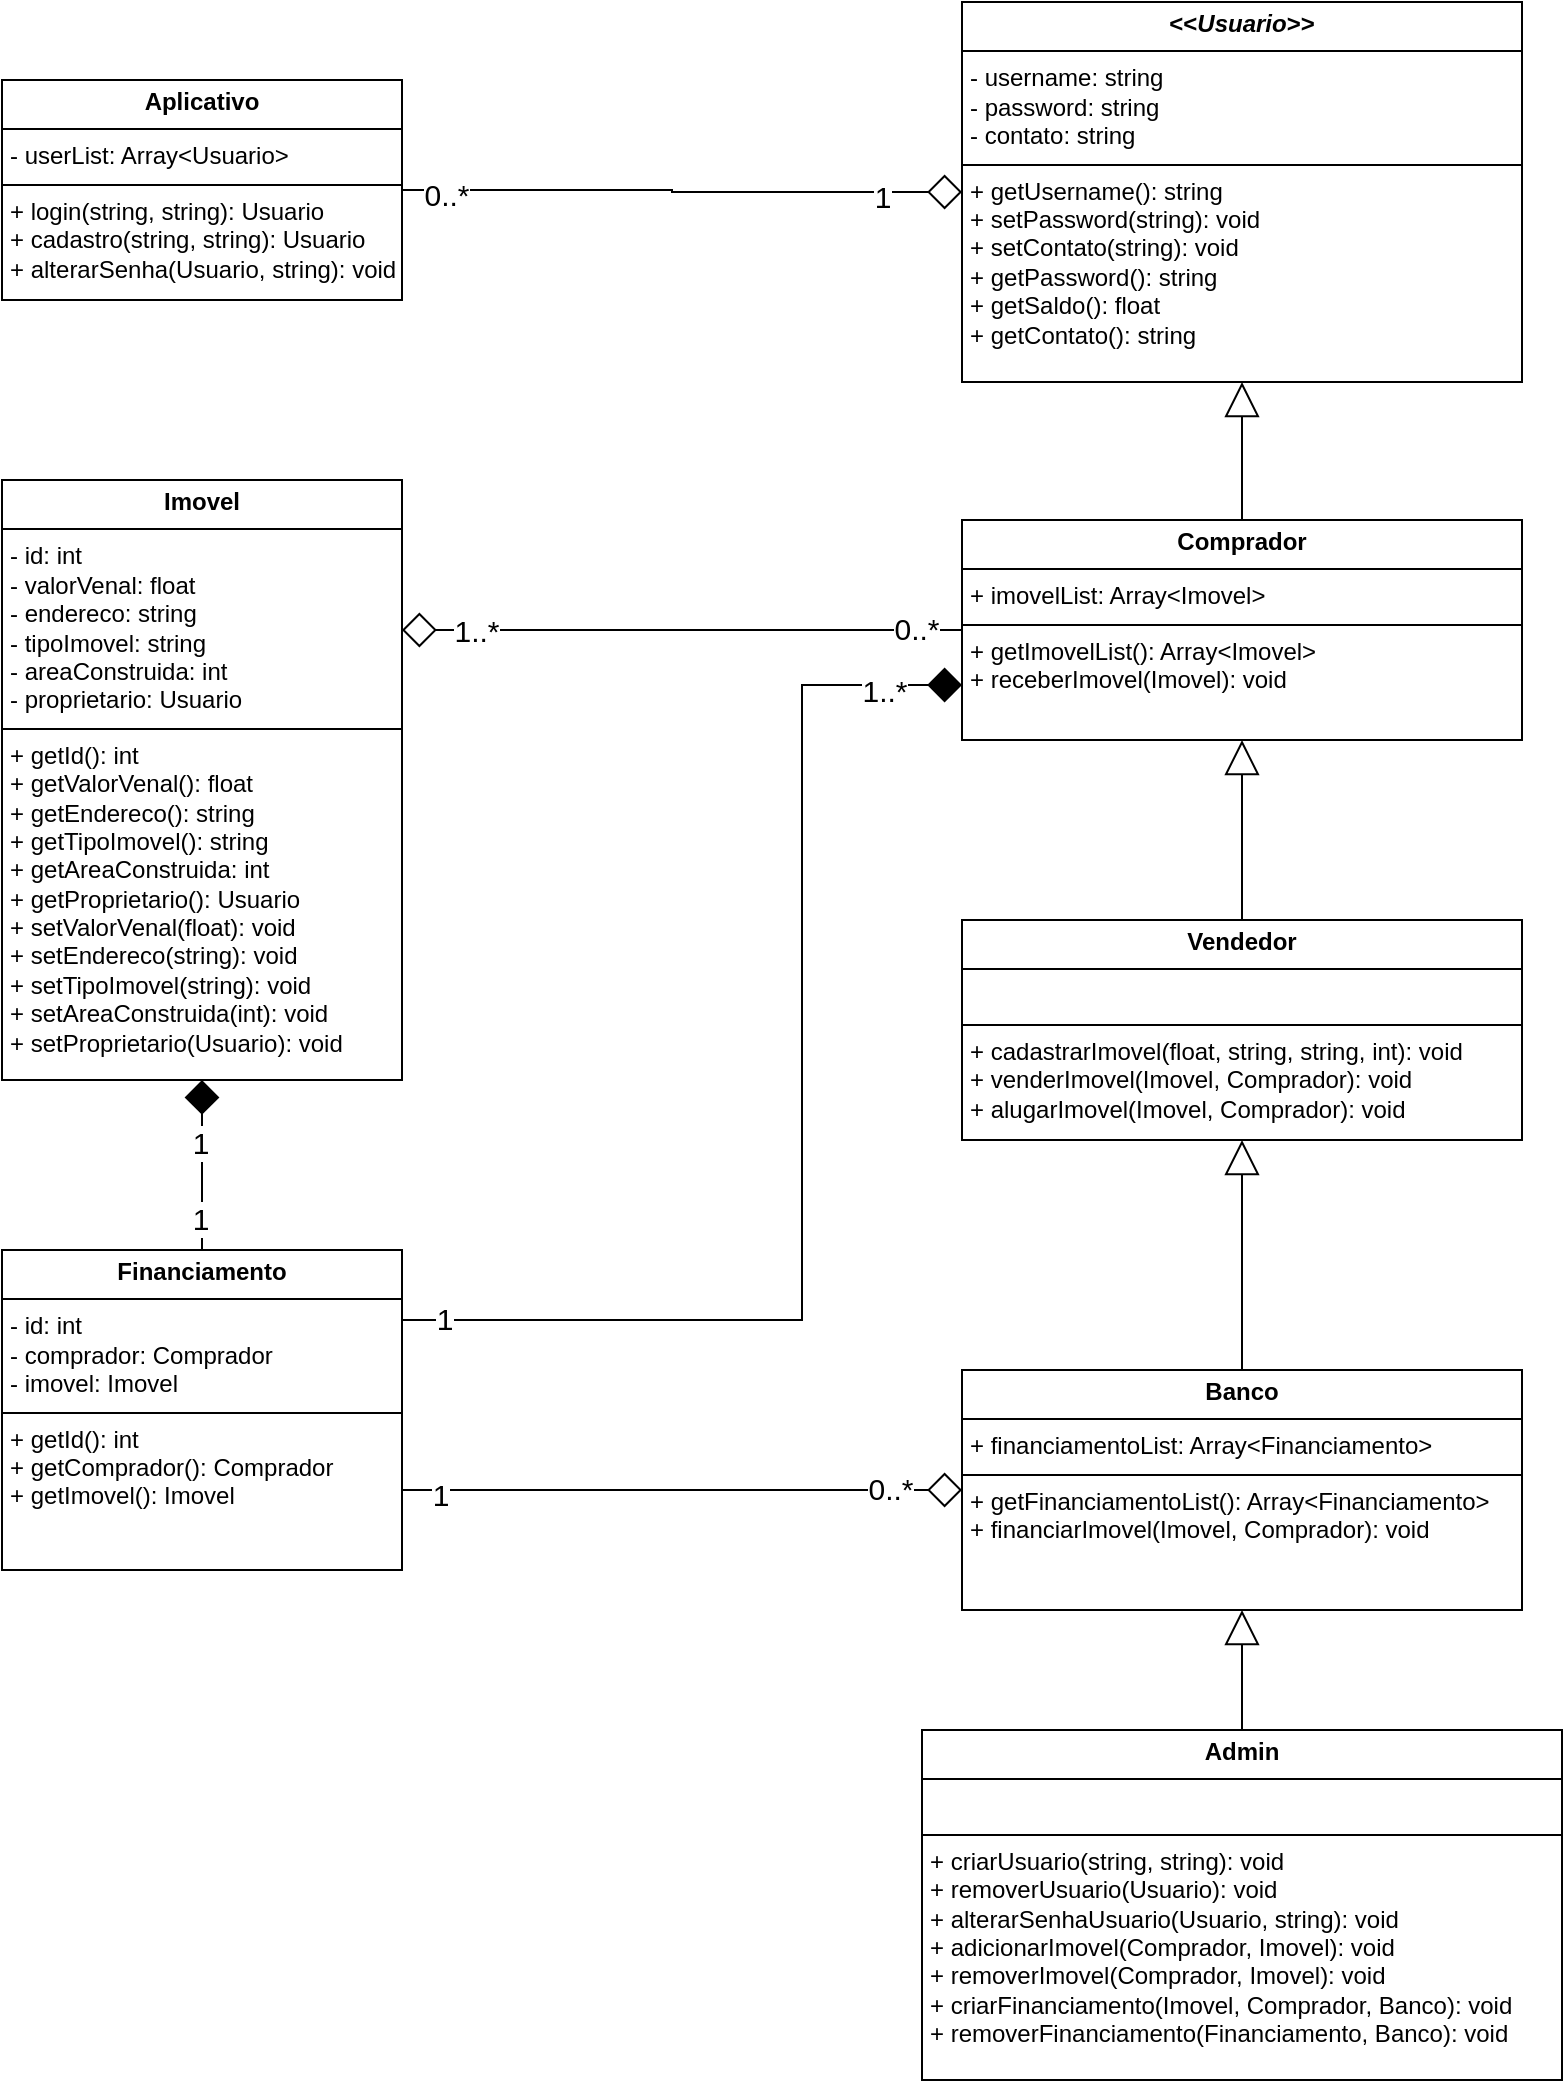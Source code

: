 <mxfile version="24.7.7">
  <diagram name="Página-1" id="cYCdgh8DBQUUWK6fmryK">
    <mxGraphModel dx="1687" dy="847" grid="1" gridSize="10" guides="1" tooltips="1" connect="1" arrows="1" fold="1" page="1" pageScale="1" pageWidth="827" pageHeight="1169" math="0" shadow="0">
      <root>
        <mxCell id="0" />
        <mxCell id="1" parent="0" />
        <mxCell id="sYIlCMfjPA97ZymjQfmf-5" value="&lt;p style=&quot;margin:0px;margin-top:4px;text-align:center;&quot;&gt;&lt;b&gt;&amp;lt;&amp;lt;&lt;i&gt;Usuario&lt;/i&gt;&amp;gt;&amp;gt;&lt;/b&gt;&lt;/p&gt;&lt;hr size=&quot;1&quot; style=&quot;border-style:solid;&quot;&gt;&lt;p style=&quot;margin:0px;margin-left:4px;&quot;&gt;- username: string&lt;/p&gt;&lt;p style=&quot;margin:0px;margin-left:4px;&quot;&gt;- password: string&lt;/p&gt;&lt;p style=&quot;margin:0px;margin-left:4px;&quot;&gt;- contato: string&lt;br&gt;&lt;/p&gt;&lt;hr size=&quot;1&quot; style=&quot;border-style:solid;&quot;&gt;&lt;p style=&quot;margin:0px;margin-left:4px;&quot;&gt;+ getUsername(): string&lt;/p&gt;&lt;p style=&quot;margin:0px;margin-left:4px;&quot;&gt;+ setPassword(string): void&lt;/p&gt;&lt;p style=&quot;margin:0px;margin-left:4px;&quot;&gt;+ setContato(string): void&lt;br&gt;&lt;/p&gt;&lt;p style=&quot;margin:0px;margin-left:4px;&quot;&gt;+ getPassword(): string&lt;/p&gt;&lt;p style=&quot;margin:0px;margin-left:4px;&quot;&gt;+ getSaldo(): float&lt;br&gt;&lt;/p&gt;&lt;p style=&quot;margin:0px;margin-left:4px;&quot;&gt;+ getContato(): string&lt;/p&gt;" style="verticalAlign=top;align=left;overflow=fill;html=1;whiteSpace=wrap;" vertex="1" parent="1">
          <mxGeometry x="520" y="10" width="280" height="190" as="geometry" />
        </mxCell>
        <mxCell id="sYIlCMfjPA97ZymjQfmf-11" style="edgeStyle=orthogonalEdgeStyle;rounded=0;orthogonalLoop=1;jettySize=auto;html=1;entryX=0.5;entryY=1;entryDx=0;entryDy=0;endArrow=block;endFill=0;endSize=15;" edge="1" parent="1" source="sYIlCMfjPA97ZymjQfmf-6" target="sYIlCMfjPA97ZymjQfmf-5">
          <mxGeometry relative="1" as="geometry" />
        </mxCell>
        <mxCell id="sYIlCMfjPA97ZymjQfmf-27" style="edgeStyle=orthogonalEdgeStyle;rounded=0;orthogonalLoop=1;jettySize=auto;html=1;entryX=1;entryY=0.25;entryDx=0;entryDy=0;endSize=15;endArrow=diamond;endFill=0;" edge="1" parent="1" source="sYIlCMfjPA97ZymjQfmf-6" target="sYIlCMfjPA97ZymjQfmf-18">
          <mxGeometry relative="1" as="geometry" />
        </mxCell>
        <mxCell id="sYIlCMfjPA97ZymjQfmf-29" value="1..*" style="edgeLabel;html=1;align=center;verticalAlign=middle;resizable=0;points=[];fontSize=15;" vertex="1" connectable="0" parent="sYIlCMfjPA97ZymjQfmf-27">
          <mxGeometry x="0.739" relative="1" as="geometry">
            <mxPoint as="offset" />
          </mxGeometry>
        </mxCell>
        <mxCell id="sYIlCMfjPA97ZymjQfmf-30" value="0..*" style="edgeLabel;html=1;align=center;verticalAlign=middle;resizable=0;points=[];fontSize=15;" vertex="1" connectable="0" parent="sYIlCMfjPA97ZymjQfmf-27">
          <mxGeometry x="-0.832" y="-1" relative="1" as="geometry">
            <mxPoint as="offset" />
          </mxGeometry>
        </mxCell>
        <mxCell id="sYIlCMfjPA97ZymjQfmf-6" value="&lt;p style=&quot;margin:0px;margin-top:4px;text-align:center;&quot;&gt;&lt;b&gt;Comprador&lt;/b&gt;&lt;/p&gt;&lt;hr size=&quot;1&quot; style=&quot;border-style:solid;&quot;&gt;&lt;p style=&quot;margin:0px;margin-left:4px;&quot;&gt;+ imovelList: Array&amp;lt;Imovel&amp;gt; &lt;br&gt;&lt;/p&gt;&lt;hr size=&quot;1&quot; style=&quot;border-style:solid;&quot;&gt;&lt;p style=&quot;margin:0px;margin-left:4px;&quot;&gt;+ getImovelList(): Array&amp;lt;Imovel&amp;gt;&lt;/p&gt;&lt;p style=&quot;margin:0px;margin-left:4px;&quot;&gt;+ receberImovel(Imovel): void&lt;br&gt;&lt;/p&gt;" style="verticalAlign=top;align=left;overflow=fill;html=1;whiteSpace=wrap;" vertex="1" parent="1">
          <mxGeometry x="520" y="269" width="280" height="110" as="geometry" />
        </mxCell>
        <mxCell id="sYIlCMfjPA97ZymjQfmf-12" style="edgeStyle=orthogonalEdgeStyle;rounded=0;orthogonalLoop=1;jettySize=auto;html=1;endArrow=block;endFill=0;entryX=0.5;entryY=1;entryDx=0;entryDy=0;endSize=15;" edge="1" parent="1" source="sYIlCMfjPA97ZymjQfmf-7" target="sYIlCMfjPA97ZymjQfmf-6">
          <mxGeometry relative="1" as="geometry">
            <mxPoint x="680" y="339" as="targetPoint" />
          </mxGeometry>
        </mxCell>
        <mxCell id="sYIlCMfjPA97ZymjQfmf-7" value="&lt;p style=&quot;margin:0px;margin-top:4px;text-align:center;&quot;&gt;&lt;b&gt;Vendedor&lt;/b&gt;&lt;/p&gt;&lt;hr size=&quot;1&quot; style=&quot;border-style:solid;&quot;&gt;&lt;p style=&quot;margin:0px;margin-left:4px;&quot;&gt;&lt;br&gt;&lt;/p&gt;&lt;hr size=&quot;1&quot; style=&quot;border-style:solid;&quot;&gt;&lt;p style=&quot;margin:0px;margin-left:4px;&quot;&gt;+ cadastrarImovel(float, string, string, int): void&lt;/p&gt;&lt;p style=&quot;margin:0px;margin-left:4px;&quot;&gt;+ venderImovel(Imovel, Comprador): void&lt;/p&gt;&lt;p style=&quot;margin:0px;margin-left:4px;&quot;&gt;+ alugarImovel(Imovel, Comprador): void&lt;br&gt;&lt;/p&gt;&lt;p style=&quot;margin:0px;margin-left:4px;&quot;&gt;&lt;br&gt;&lt;/p&gt;" style="verticalAlign=top;align=left;overflow=fill;html=1;whiteSpace=wrap;" vertex="1" parent="1">
          <mxGeometry x="520" y="469" width="280" height="110" as="geometry" />
        </mxCell>
        <mxCell id="sYIlCMfjPA97ZymjQfmf-13" style="edgeStyle=orthogonalEdgeStyle;rounded=0;orthogonalLoop=1;jettySize=auto;html=1;entryX=0.5;entryY=1;entryDx=0;entryDy=0;endArrow=block;endFill=0;endSize=15;" edge="1" parent="1" source="sYIlCMfjPA97ZymjQfmf-8" target="sYIlCMfjPA97ZymjQfmf-7">
          <mxGeometry relative="1" as="geometry" />
        </mxCell>
        <mxCell id="sYIlCMfjPA97ZymjQfmf-8" value="&lt;p style=&quot;margin:0px;margin-top:4px;text-align:center;&quot;&gt;&lt;b&gt;Banco&lt;/b&gt;&lt;/p&gt;&lt;hr size=&quot;1&quot; style=&quot;border-style:solid;&quot;&gt;&lt;p style=&quot;margin:0px;margin-left:4px;&quot;&gt;+ financiamentoList: Array&amp;lt;Financiamento&amp;gt;&lt;br&gt;&lt;/p&gt;&lt;hr size=&quot;1&quot; style=&quot;border-style:solid;&quot;&gt;&lt;p style=&quot;margin:0px;margin-left:4px;&quot;&gt;+ getFinanciamentoList(): Array&amp;lt;Financiamento&amp;gt;&lt;br&gt;&lt;/p&gt;&lt;p style=&quot;margin:0px;margin-left:4px;&quot;&gt;+ financiarImovel(Imovel, Comprador): void&lt;/p&gt;&lt;p style=&quot;margin:0px;margin-left:4px;&quot;&gt;&lt;br&gt;&lt;/p&gt;" style="verticalAlign=top;align=left;overflow=fill;html=1;whiteSpace=wrap;" vertex="1" parent="1">
          <mxGeometry x="520" y="694" width="280" height="120" as="geometry" />
        </mxCell>
        <mxCell id="sYIlCMfjPA97ZymjQfmf-14" style="edgeStyle=orthogonalEdgeStyle;rounded=0;orthogonalLoop=1;jettySize=auto;html=1;entryX=0.5;entryY=1;entryDx=0;entryDy=0;endArrow=block;endFill=0;endSize=15;" edge="1" parent="1" source="sYIlCMfjPA97ZymjQfmf-9" target="sYIlCMfjPA97ZymjQfmf-8">
          <mxGeometry relative="1" as="geometry" />
        </mxCell>
        <mxCell id="sYIlCMfjPA97ZymjQfmf-9" value="&lt;p style=&quot;margin:0px;margin-top:4px;text-align:center;&quot;&gt;&lt;b&gt;Admin&lt;/b&gt;&lt;/p&gt;&lt;hr size=&quot;1&quot; style=&quot;border-style:solid;&quot;&gt;&lt;p style=&quot;margin:0px;margin-left:4px;&quot;&gt;&lt;br&gt;&lt;/p&gt;&lt;hr size=&quot;1&quot; style=&quot;border-style:solid;&quot;&gt;&lt;p style=&quot;margin:0px;margin-left:4px;&quot;&gt;+ criarUsuario(string, string): void&lt;/p&gt;&lt;p style=&quot;margin:0px;margin-left:4px;&quot;&gt;+ removerUsuario(Usuario): void&lt;/p&gt;&lt;p style=&quot;margin:0px;margin-left:4px;&quot;&gt;+ alterarSenhaUsuario(Usuario, string): void&lt;br&gt;&lt;/p&gt;&lt;p style=&quot;margin:0px;margin-left:4px;&quot;&gt;+ adicionarImovel(Comprador, Imovel): void&lt;/p&gt;&lt;p style=&quot;margin:0px;margin-left:4px;&quot;&gt;+ removerImovel(Comprador, Imovel): void&lt;/p&gt;&lt;p style=&quot;margin:0px;margin-left:4px;&quot;&gt;+ criarFinanciamento(Imovel, Comprador, Banco): void&lt;/p&gt;&lt;p style=&quot;margin:0px;margin-left:4px;&quot;&gt;+ removerFinanciamento(Financiamento, Banco): void&lt;br&gt;&lt;/p&gt;" style="verticalAlign=top;align=left;overflow=fill;html=1;whiteSpace=wrap;" vertex="1" parent="1">
          <mxGeometry x="500" y="874" width="320" height="175" as="geometry" />
        </mxCell>
        <mxCell id="sYIlCMfjPA97ZymjQfmf-26" style="edgeStyle=orthogonalEdgeStyle;rounded=0;orthogonalLoop=1;jettySize=auto;html=1;entryX=0;entryY=0.5;entryDx=0;entryDy=0;endSize=15;endArrow=diamond;endFill=0;fontSize=20;" edge="1" parent="1" source="sYIlCMfjPA97ZymjQfmf-15" target="sYIlCMfjPA97ZymjQfmf-5">
          <mxGeometry relative="1" as="geometry" />
        </mxCell>
        <mxCell id="sYIlCMfjPA97ZymjQfmf-40" value="1" style="edgeLabel;html=1;align=center;verticalAlign=middle;resizable=0;points=[];fontSize=15;" vertex="1" connectable="0" parent="sYIlCMfjPA97ZymjQfmf-26">
          <mxGeometry x="0.715" y="-2" relative="1" as="geometry">
            <mxPoint as="offset" />
          </mxGeometry>
        </mxCell>
        <mxCell id="sYIlCMfjPA97ZymjQfmf-41" value="0..*" style="edgeLabel;html=1;align=center;verticalAlign=middle;resizable=0;points=[];fontSize=15;" vertex="1" connectable="0" parent="sYIlCMfjPA97ZymjQfmf-26">
          <mxGeometry x="-0.848" y="-2" relative="1" as="geometry">
            <mxPoint as="offset" />
          </mxGeometry>
        </mxCell>
        <mxCell id="sYIlCMfjPA97ZymjQfmf-15" value="&lt;p style=&quot;margin:0px;margin-top:4px;text-align:center;&quot;&gt;&lt;b&gt;Aplicativo&lt;/b&gt;&lt;br&gt;&lt;/p&gt;&lt;hr size=&quot;1&quot; style=&quot;border-style:solid;&quot;&gt;&lt;p style=&quot;margin:0px;margin-left:4px;&quot;&gt;- userList: Array&amp;lt;Usuario&amp;gt;&lt;br&gt;&lt;/p&gt;&lt;hr size=&quot;1&quot; style=&quot;border-style:solid;&quot;&gt;&lt;p style=&quot;margin:0px;margin-left:4px;&quot;&gt;+ login(string, string): Usuario&lt;br&gt;&lt;/p&gt;&lt;p style=&quot;margin:0px;margin-left:4px;&quot;&gt;+ cadastro(string, string): Usuario&lt;/p&gt;&lt;p style=&quot;margin:0px;margin-left:4px;&quot;&gt;+ alterarSenha(Usuario, string): void&lt;br&gt;&lt;/p&gt;" style="verticalAlign=top;align=left;overflow=fill;html=1;whiteSpace=wrap;" vertex="1" parent="1">
          <mxGeometry x="40" y="49" width="200" height="110" as="geometry" />
        </mxCell>
        <mxCell id="sYIlCMfjPA97ZymjQfmf-18" value="&lt;p style=&quot;margin:0px;margin-top:4px;text-align:center;&quot;&gt;&lt;b&gt;Imovel&lt;/b&gt;&lt;br&gt;&lt;/p&gt;&lt;hr size=&quot;1&quot; style=&quot;border-style:solid;&quot;&gt;&lt;p style=&quot;margin:0px;margin-left:4px;&quot;&gt;- id: int&lt;/p&gt;&lt;p style=&quot;margin:0px;margin-left:4px;&quot;&gt;- valorVenal: float&lt;br&gt;&lt;/p&gt;&lt;p style=&quot;margin:0px;margin-left:4px;&quot;&gt;- endereco: string&lt;br&gt;&lt;/p&gt;&lt;p style=&quot;margin:0px;margin-left:4px;&quot;&gt;- tipoImovel: string&lt;br&gt;&lt;/p&gt;&lt;p style=&quot;margin:0px;margin-left:4px;&quot;&gt;- areaConstruida: int&lt;/p&gt;&lt;p style=&quot;margin:0px;margin-left:4px;&quot;&gt;- proprietario: Usuario&lt;br&gt;&lt;/p&gt;&lt;hr size=&quot;1&quot; style=&quot;border-style:solid;&quot;&gt;&lt;p style=&quot;margin:0px;margin-left:4px;&quot;&gt;+ getId(): int&lt;br&gt;&lt;/p&gt;&lt;p style=&quot;margin:0px;margin-left:4px;&quot;&gt;+ getValorVenal(): float&lt;/p&gt;&lt;p style=&quot;margin:0px;margin-left:4px;&quot;&gt;+ getEndereco(): string&lt;/p&gt;&lt;p style=&quot;margin:0px;margin-left:4px;&quot;&gt;+ getTipoImovel(): string&lt;/p&gt;&lt;p style=&quot;margin:0px;margin-left:4px;&quot;&gt;+ getAreaConstruida: int&lt;/p&gt;&lt;p style=&quot;margin:0px;margin-left:4px;&quot;&gt;+ getProprietario(): Usuario&lt;br&gt;&lt;/p&gt;&lt;p style=&quot;margin:0px;margin-left:4px;&quot;&gt;+ setValorVenal(float): void&lt;/p&gt;&lt;p style=&quot;margin:0px;margin-left:4px;&quot;&gt;+ setEndereco(string): void&lt;/p&gt;&lt;p style=&quot;margin:0px;margin-left:4px;&quot;&gt;+ setTipoImovel(string): void&lt;br&gt;+ setAreaConstruida(int): void&lt;/p&gt;&lt;p style=&quot;margin:0px;margin-left:4px;&quot;&gt;+ setProprietario(Usuario): void&lt;br&gt;&lt;/p&gt;&lt;p style=&quot;margin:0px;margin-left:4px;&quot;&gt;&lt;br&gt;&lt;/p&gt;" style="verticalAlign=top;align=left;overflow=fill;html=1;whiteSpace=wrap;" vertex="1" parent="1">
          <mxGeometry x="40" y="249" width="200" height="300" as="geometry" />
        </mxCell>
        <mxCell id="sYIlCMfjPA97ZymjQfmf-22" style="edgeStyle=orthogonalEdgeStyle;rounded=0;orthogonalLoop=1;jettySize=auto;html=1;entryX=0.5;entryY=1;entryDx=0;entryDy=0;endSize=15;endArrow=diamond;endFill=1;" edge="1" parent="1" source="sYIlCMfjPA97ZymjQfmf-20" target="sYIlCMfjPA97ZymjQfmf-18">
          <mxGeometry relative="1" as="geometry" />
        </mxCell>
        <mxCell id="sYIlCMfjPA97ZymjQfmf-23" style="edgeStyle=orthogonalEdgeStyle;rounded=0;orthogonalLoop=1;jettySize=auto;html=1;entryX=0;entryY=0.5;entryDx=0;entryDy=0;endSize=15;endArrow=diamond;endFill=0;exitX=1;exitY=0.75;exitDx=0;exitDy=0;" edge="1" parent="1" source="sYIlCMfjPA97ZymjQfmf-20" target="sYIlCMfjPA97ZymjQfmf-8">
          <mxGeometry relative="1" as="geometry" />
        </mxCell>
        <mxCell id="sYIlCMfjPA97ZymjQfmf-38" value="1" style="edgeLabel;html=1;align=center;verticalAlign=middle;resizable=0;points=[];fontSize=15;" vertex="1" connectable="0" parent="sYIlCMfjPA97ZymjQfmf-23">
          <mxGeometry x="-0.865" y="-2" relative="1" as="geometry">
            <mxPoint as="offset" />
          </mxGeometry>
        </mxCell>
        <mxCell id="sYIlCMfjPA97ZymjQfmf-39" value="0..*" style="edgeLabel;html=1;align=center;verticalAlign=middle;resizable=0;points=[];fontSize=15;" vertex="1" connectable="0" parent="sYIlCMfjPA97ZymjQfmf-23">
          <mxGeometry x="0.74" y="1" relative="1" as="geometry">
            <mxPoint as="offset" />
          </mxGeometry>
        </mxCell>
        <mxCell id="sYIlCMfjPA97ZymjQfmf-25" style="edgeStyle=orthogonalEdgeStyle;rounded=0;orthogonalLoop=1;jettySize=auto;html=1;entryX=0;entryY=0.75;entryDx=0;entryDy=0;exitX=1;exitY=0.25;exitDx=0;exitDy=0;endSize=15;endArrow=diamond;endFill=1;" edge="1" parent="1" source="sYIlCMfjPA97ZymjQfmf-20" target="sYIlCMfjPA97ZymjQfmf-6">
          <mxGeometry relative="1" as="geometry">
            <Array as="points">
              <mxPoint x="440" y="669" />
              <mxPoint x="440" y="352" />
            </Array>
          </mxGeometry>
        </mxCell>
        <mxCell id="sYIlCMfjPA97ZymjQfmf-32" value="1" style="edgeLabel;html=1;align=center;verticalAlign=middle;resizable=0;points=[];fontSize=15;" vertex="1" connectable="0" parent="sYIlCMfjPA97ZymjQfmf-25">
          <mxGeometry x="-0.913" y="1" relative="1" as="geometry">
            <mxPoint as="offset" />
          </mxGeometry>
        </mxCell>
        <mxCell id="sYIlCMfjPA97ZymjQfmf-34" value="1..*" style="edgeLabel;html=1;align=center;verticalAlign=middle;resizable=0;points=[];fontSize=15;" vertex="1" connectable="0" parent="sYIlCMfjPA97ZymjQfmf-25">
          <mxGeometry x="0.87" y="-2" relative="1" as="geometry">
            <mxPoint as="offset" />
          </mxGeometry>
        </mxCell>
        <mxCell id="sYIlCMfjPA97ZymjQfmf-35" value="" style="edgeStyle=orthogonalEdgeStyle;rounded=0;orthogonalLoop=1;jettySize=auto;html=1;" edge="1" parent="1" source="sYIlCMfjPA97ZymjQfmf-20" target="sYIlCMfjPA97ZymjQfmf-18">
          <mxGeometry relative="1" as="geometry" />
        </mxCell>
        <mxCell id="sYIlCMfjPA97ZymjQfmf-36" value="1" style="edgeLabel;html=1;align=center;verticalAlign=middle;resizable=0;points=[];fontSize=15;" vertex="1" connectable="0" parent="sYIlCMfjPA97ZymjQfmf-35">
          <mxGeometry x="-0.621" y="2" relative="1" as="geometry">
            <mxPoint x="1" as="offset" />
          </mxGeometry>
        </mxCell>
        <mxCell id="sYIlCMfjPA97ZymjQfmf-37" value="1" style="edgeLabel;html=1;align=center;verticalAlign=middle;resizable=0;points=[];fontSize=15;" vertex="1" connectable="0" parent="sYIlCMfjPA97ZymjQfmf-35">
          <mxGeometry x="0.265" y="1" relative="1" as="geometry">
            <mxPoint as="offset" />
          </mxGeometry>
        </mxCell>
        <mxCell id="sYIlCMfjPA97ZymjQfmf-20" value="&lt;p style=&quot;margin:0px;margin-top:4px;text-align:center;&quot;&gt;&lt;b&gt;Financiamento&lt;/b&gt;&lt;br&gt;&lt;/p&gt;&lt;hr size=&quot;1&quot; style=&quot;border-style:solid;&quot;&gt;&lt;p style=&quot;margin:0px;margin-left:4px;&quot;&gt;- id: int&lt;/p&gt;&lt;p style=&quot;margin:0px;margin-left:4px;&quot;&gt;- comprador: Comprador&lt;br&gt;&lt;/p&gt;&lt;p style=&quot;margin:0px;margin-left:4px;&quot;&gt;- imovel: Imovel&lt;br&gt;&lt;/p&gt;&lt;hr size=&quot;1&quot; style=&quot;border-style:solid;&quot;&gt;&lt;p style=&quot;margin:0px;margin-left:4px;&quot;&gt;+ getId(): int&lt;br&gt;&lt;/p&gt;&lt;p style=&quot;margin:0px;margin-left:4px;&quot;&gt;+ getComprador(): Comprador&lt;br&gt;&lt;/p&gt;&lt;p style=&quot;margin:0px;margin-left:4px;&quot;&gt;+ getImovel(): Imovel&lt;br&gt;&lt;/p&gt;&lt;p style=&quot;margin:0px;margin-left:4px;&quot;&gt;&lt;br&gt;&lt;/p&gt;" style="verticalAlign=top;align=left;overflow=fill;html=1;whiteSpace=wrap;" vertex="1" parent="1">
          <mxGeometry x="40" y="634" width="200" height="160" as="geometry" />
        </mxCell>
      </root>
    </mxGraphModel>
  </diagram>
</mxfile>
